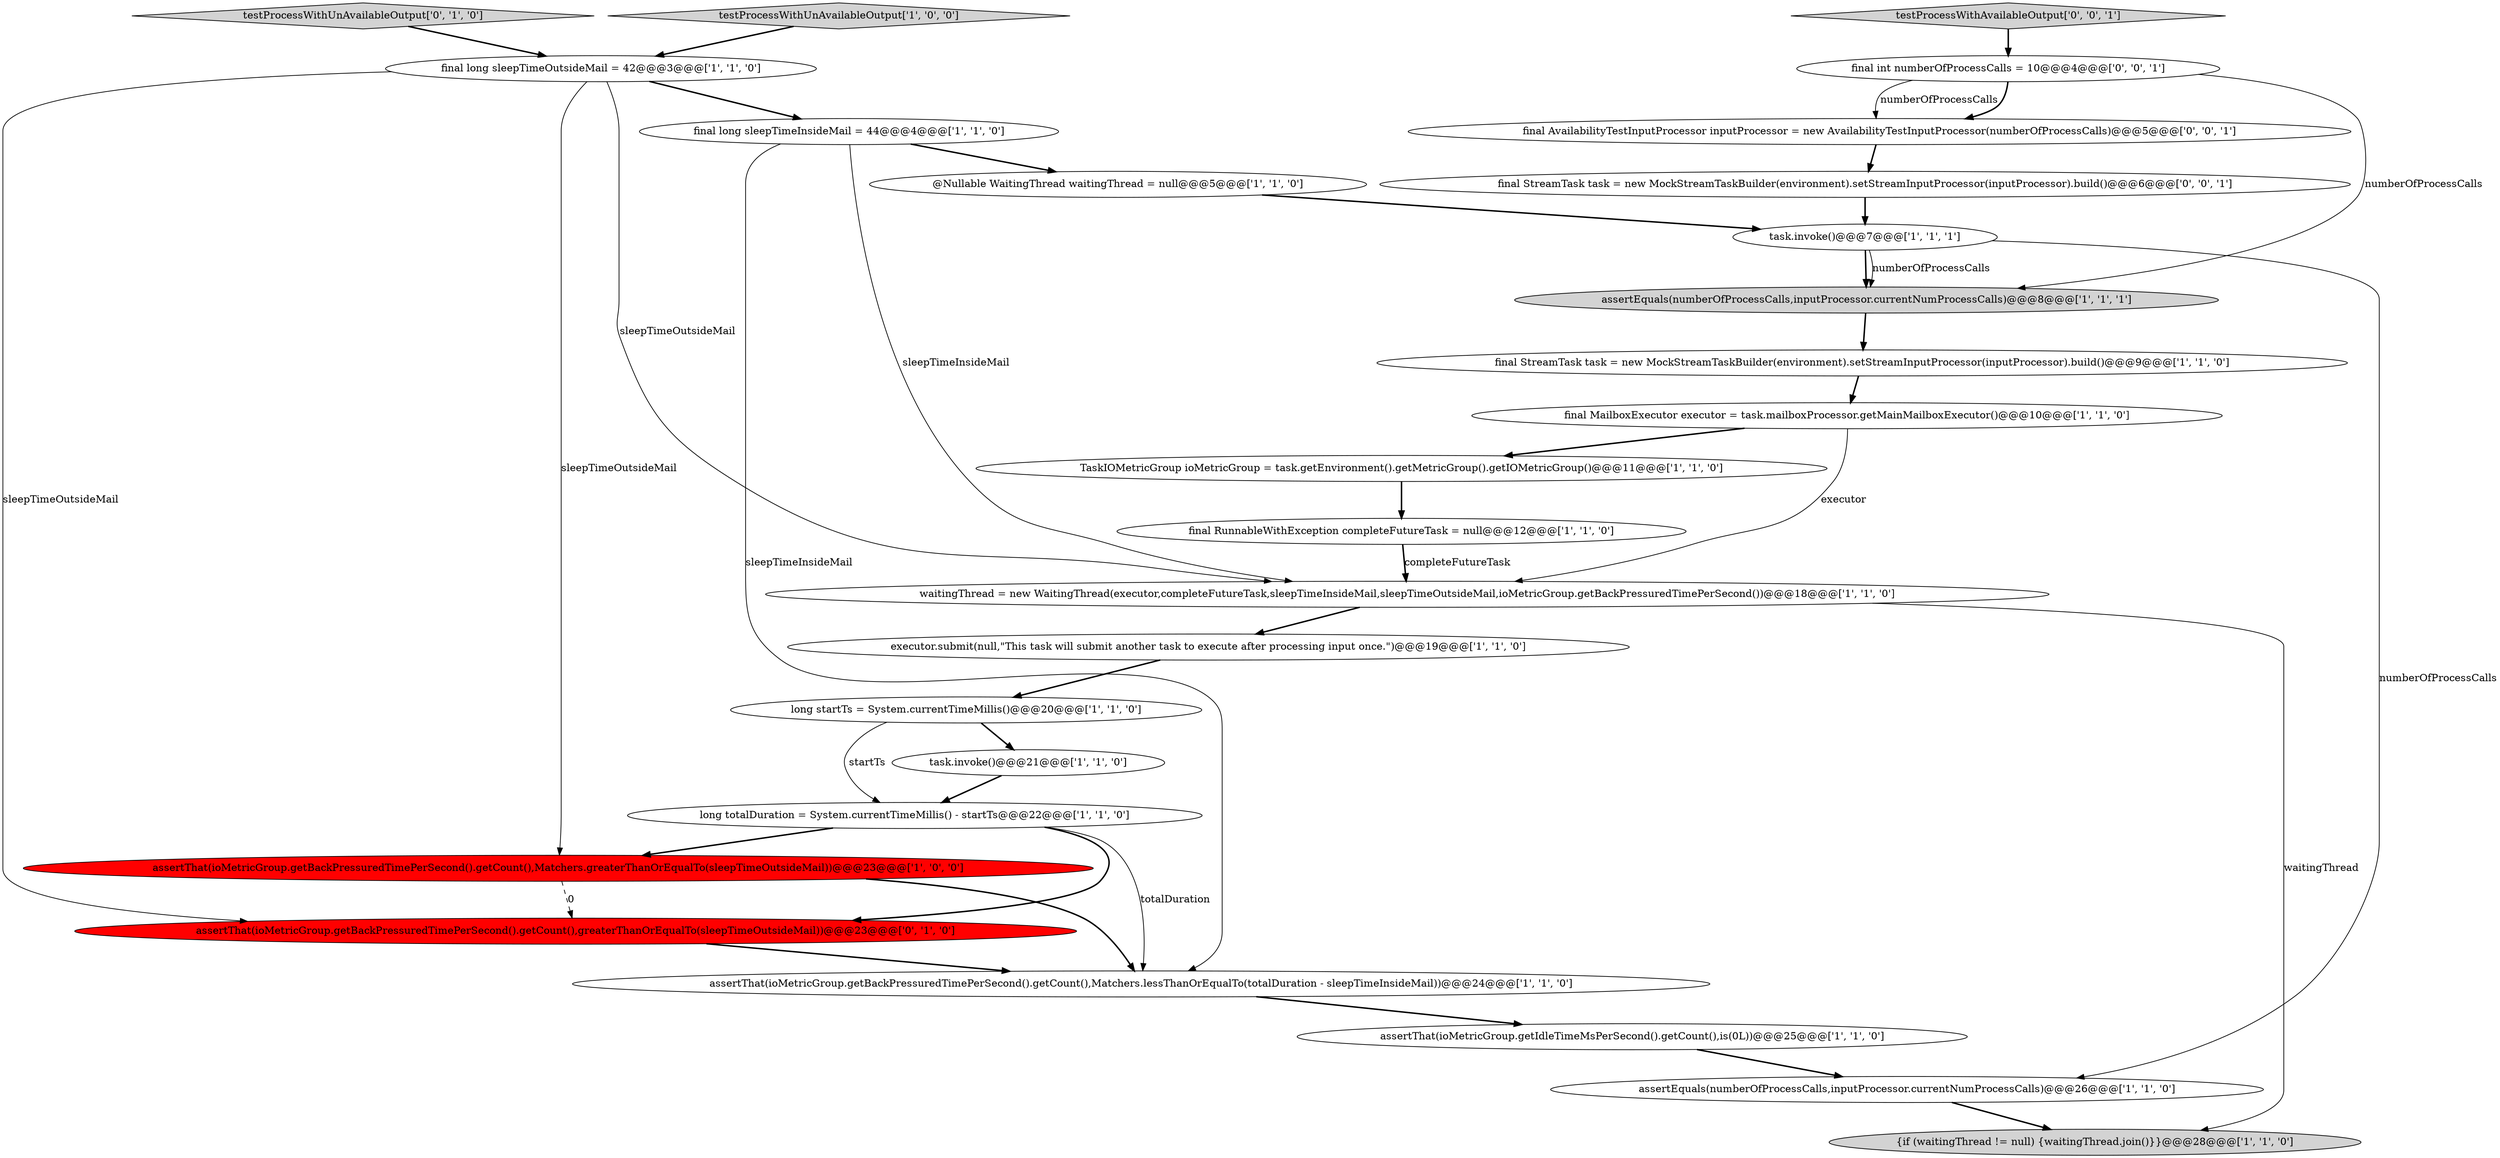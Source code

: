 digraph {
4 [style = filled, label = "final long sleepTimeOutsideMail = 42@@@3@@@['1', '1', '0']", fillcolor = white, shape = ellipse image = "AAA0AAABBB1BBB"];
7 [style = filled, label = "task.invoke()@@@21@@@['1', '1', '0']", fillcolor = white, shape = ellipse image = "AAA0AAABBB1BBB"];
14 [style = filled, label = "testProcessWithUnAvailableOutput['1', '0', '0']", fillcolor = lightgray, shape = diamond image = "AAA0AAABBB1BBB"];
8 [style = filled, label = "assertEquals(numberOfProcessCalls,inputProcessor.currentNumProcessCalls)@@@26@@@['1', '1', '0']", fillcolor = white, shape = ellipse image = "AAA0AAABBB1BBB"];
5 [style = filled, label = "assertThat(ioMetricGroup.getIdleTimeMsPerSecond().getCount(),is(0L))@@@25@@@['1', '1', '0']", fillcolor = white, shape = ellipse image = "AAA0AAABBB1BBB"];
6 [style = filled, label = "final StreamTask task = new MockStreamTaskBuilder(environment).setStreamInputProcessor(inputProcessor).build()@@@9@@@['1', '1', '0']", fillcolor = white, shape = ellipse image = "AAA0AAABBB1BBB"];
11 [style = filled, label = "final long sleepTimeInsideMail = 44@@@4@@@['1', '1', '0']", fillcolor = white, shape = ellipse image = "AAA0AAABBB1BBB"];
23 [style = filled, label = "final AvailabilityTestInputProcessor inputProcessor = new AvailabilityTestInputProcessor(numberOfProcessCalls)@@@5@@@['0', '0', '1']", fillcolor = white, shape = ellipse image = "AAA0AAABBB3BBB"];
25 [style = filled, label = "final StreamTask task = new MockStreamTaskBuilder(environment).setStreamInputProcessor(inputProcessor).build()@@@6@@@['0', '0', '1']", fillcolor = white, shape = ellipse image = "AAA0AAABBB3BBB"];
22 [style = filled, label = "final int numberOfProcessCalls = 10@@@4@@@['0', '0', '1']", fillcolor = white, shape = ellipse image = "AAA0AAABBB3BBB"];
24 [style = filled, label = "testProcessWithAvailableOutput['0', '0', '1']", fillcolor = lightgray, shape = diamond image = "AAA0AAABBB3BBB"];
19 [style = filled, label = "executor.submit(null,\"This task will submit another task to execute after processing input once.\")@@@19@@@['1', '1', '0']", fillcolor = white, shape = ellipse image = "AAA0AAABBB1BBB"];
15 [style = filled, label = "@Nullable WaitingThread waitingThread = null@@@5@@@['1', '1', '0']", fillcolor = white, shape = ellipse image = "AAA0AAABBB1BBB"];
18 [style = filled, label = "waitingThread = new WaitingThread(executor,completeFutureTask,sleepTimeInsideMail,sleepTimeOutsideMail,ioMetricGroup.getBackPressuredTimePerSecond())@@@18@@@['1', '1', '0']", fillcolor = white, shape = ellipse image = "AAA0AAABBB1BBB"];
13 [style = filled, label = "TaskIOMetricGroup ioMetricGroup = task.getEnvironment().getMetricGroup().getIOMetricGroup()@@@11@@@['1', '1', '0']", fillcolor = white, shape = ellipse image = "AAA0AAABBB1BBB"];
12 [style = filled, label = "final MailboxExecutor executor = task.mailboxProcessor.getMainMailboxExecutor()@@@10@@@['1', '1', '0']", fillcolor = white, shape = ellipse image = "AAA0AAABBB1BBB"];
0 [style = filled, label = "task.invoke()@@@7@@@['1', '1', '1']", fillcolor = white, shape = ellipse image = "AAA0AAABBB1BBB"];
2 [style = filled, label = "long totalDuration = System.currentTimeMillis() - startTs@@@22@@@['1', '1', '0']", fillcolor = white, shape = ellipse image = "AAA0AAABBB1BBB"];
16 [style = filled, label = "assertThat(ioMetricGroup.getBackPressuredTimePerSecond().getCount(),Matchers.greaterThanOrEqualTo(sleepTimeOutsideMail))@@@23@@@['1', '0', '0']", fillcolor = red, shape = ellipse image = "AAA1AAABBB1BBB"];
20 [style = filled, label = "assertThat(ioMetricGroup.getBackPressuredTimePerSecond().getCount(),greaterThanOrEqualTo(sleepTimeOutsideMail))@@@23@@@['0', '1', '0']", fillcolor = red, shape = ellipse image = "AAA1AAABBB2BBB"];
1 [style = filled, label = "long startTs = System.currentTimeMillis()@@@20@@@['1', '1', '0']", fillcolor = white, shape = ellipse image = "AAA0AAABBB1BBB"];
21 [style = filled, label = "testProcessWithUnAvailableOutput['0', '1', '0']", fillcolor = lightgray, shape = diamond image = "AAA0AAABBB2BBB"];
17 [style = filled, label = "assertEquals(numberOfProcessCalls,inputProcessor.currentNumProcessCalls)@@@8@@@['1', '1', '1']", fillcolor = lightgray, shape = ellipse image = "AAA0AAABBB1BBB"];
9 [style = filled, label = "final RunnableWithException completeFutureTask = null@@@12@@@['1', '1', '0']", fillcolor = white, shape = ellipse image = "AAA0AAABBB1BBB"];
3 [style = filled, label = "{if (waitingThread != null) {waitingThread.join()}}@@@28@@@['1', '1', '0']", fillcolor = lightgray, shape = ellipse image = "AAA0AAABBB1BBB"];
10 [style = filled, label = "assertThat(ioMetricGroup.getBackPressuredTimePerSecond().getCount(),Matchers.lessThanOrEqualTo(totalDuration - sleepTimeInsideMail))@@@24@@@['1', '1', '0']", fillcolor = white, shape = ellipse image = "AAA0AAABBB1BBB"];
25->0 [style = bold, label=""];
18->3 [style = solid, label="waitingThread"];
22->17 [style = solid, label="numberOfProcessCalls"];
5->8 [style = bold, label=""];
23->25 [style = bold, label=""];
2->20 [style = bold, label=""];
17->6 [style = bold, label=""];
16->10 [style = bold, label=""];
0->17 [style = bold, label=""];
12->18 [style = solid, label="executor"];
8->3 [style = bold, label=""];
18->19 [style = bold, label=""];
11->18 [style = solid, label="sleepTimeInsideMail"];
22->23 [style = solid, label="numberOfProcessCalls"];
0->8 [style = solid, label="numberOfProcessCalls"];
24->22 [style = bold, label=""];
1->7 [style = bold, label=""];
22->23 [style = bold, label=""];
11->10 [style = solid, label="sleepTimeInsideMail"];
11->15 [style = bold, label=""];
20->10 [style = bold, label=""];
12->13 [style = bold, label=""];
19->1 [style = bold, label=""];
9->18 [style = bold, label=""];
10->5 [style = bold, label=""];
7->2 [style = bold, label=""];
4->16 [style = solid, label="sleepTimeOutsideMail"];
15->0 [style = bold, label=""];
1->2 [style = solid, label="startTs"];
4->20 [style = solid, label="sleepTimeOutsideMail"];
9->18 [style = solid, label="completeFutureTask"];
13->9 [style = bold, label=""];
21->4 [style = bold, label=""];
4->11 [style = bold, label=""];
4->18 [style = solid, label="sleepTimeOutsideMail"];
0->17 [style = solid, label="numberOfProcessCalls"];
6->12 [style = bold, label=""];
2->10 [style = solid, label="totalDuration"];
14->4 [style = bold, label=""];
16->20 [style = dashed, label="0"];
2->16 [style = bold, label=""];
}
